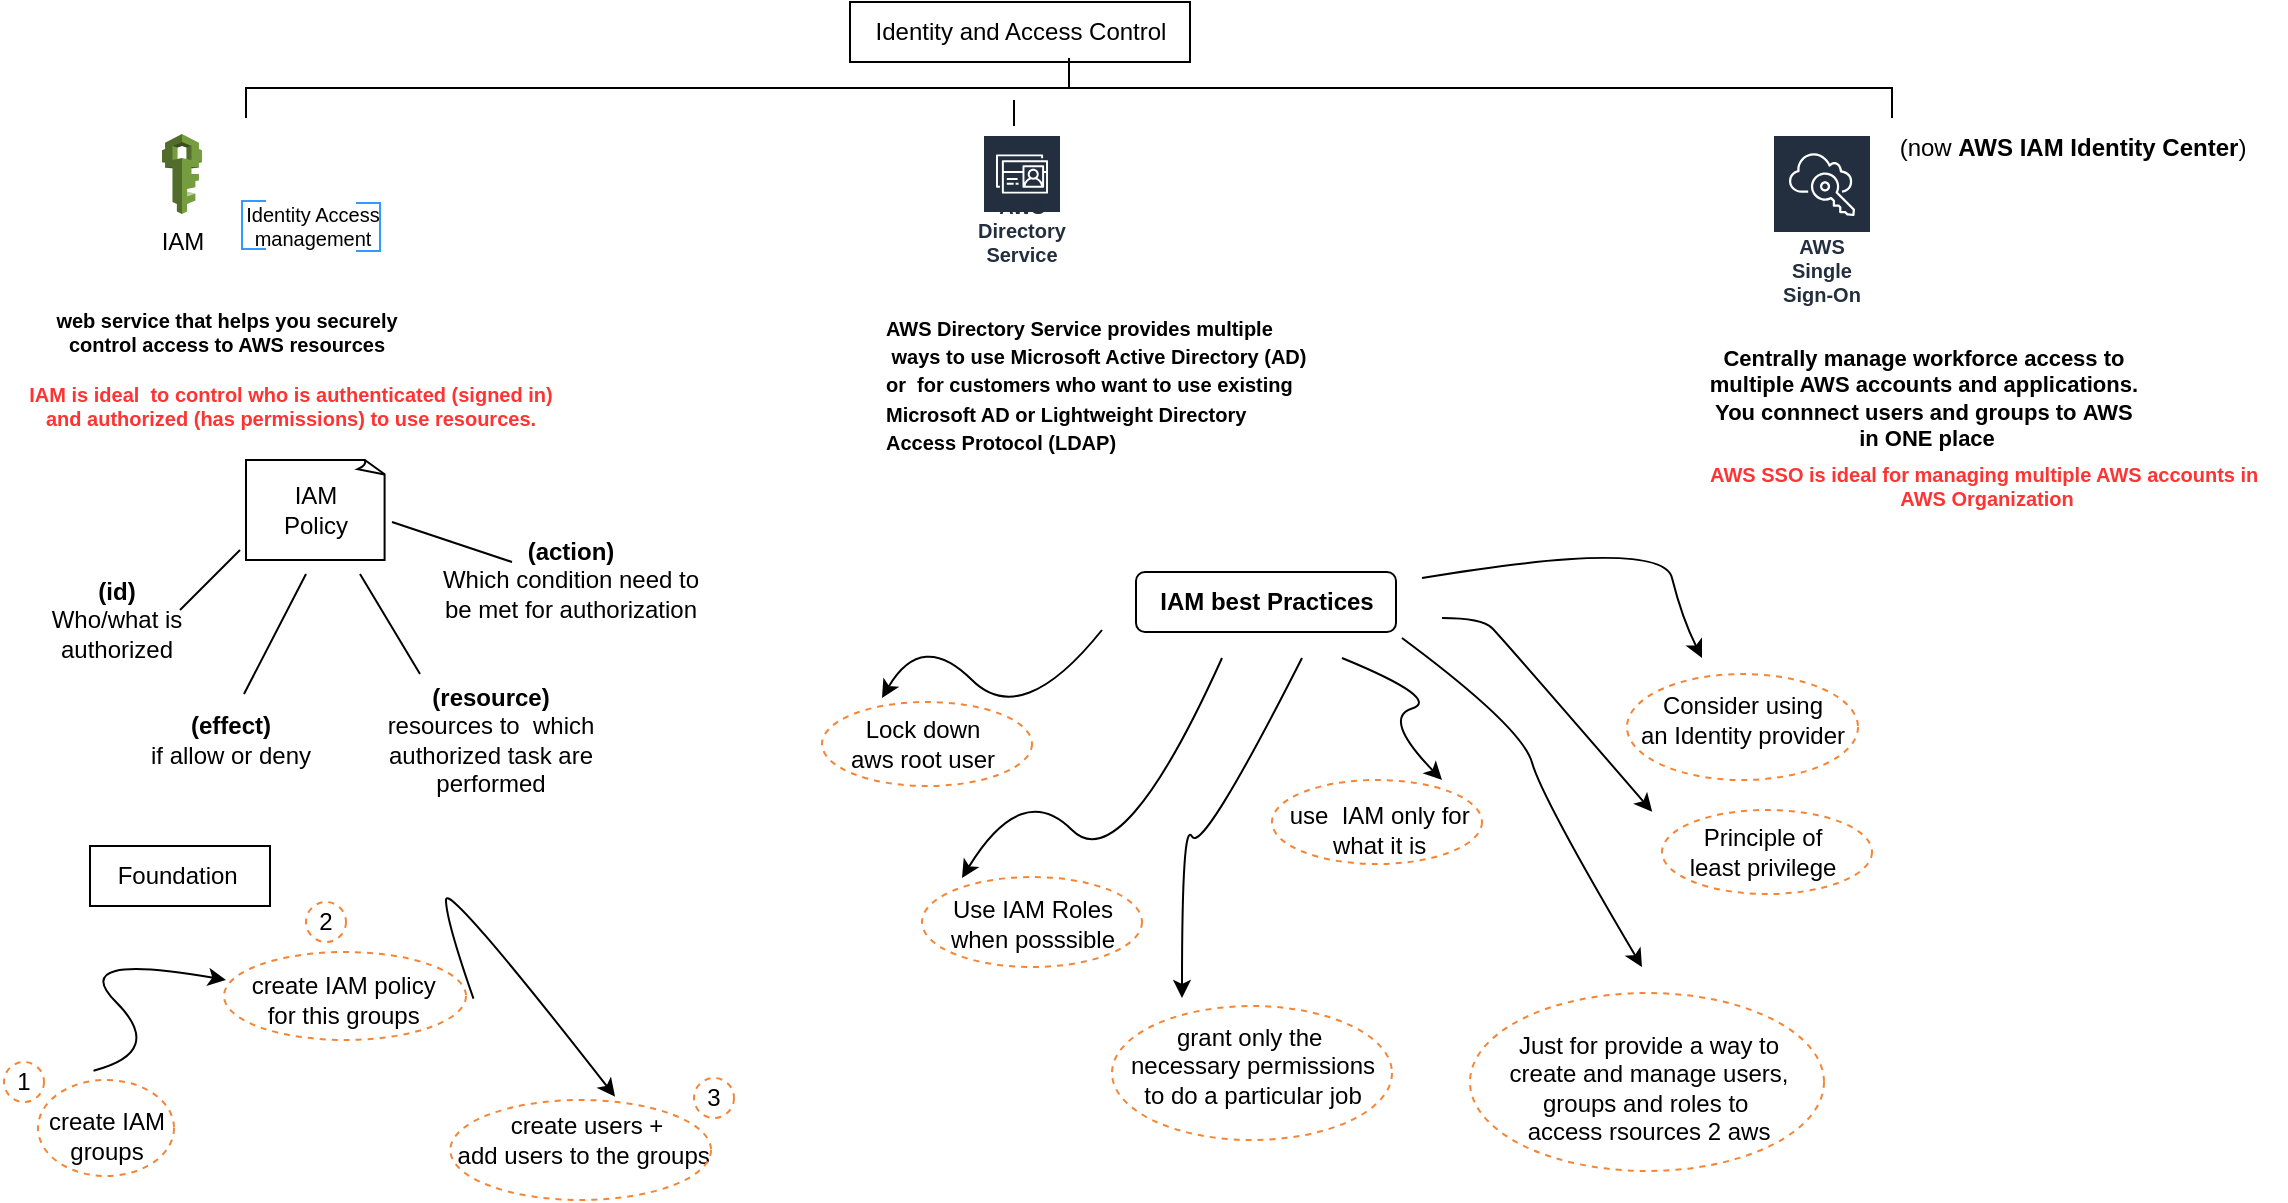 <mxfile version="20.2.2" type="github">
  <diagram id="OgJnFtuqC-TfCC11IxQE" name="Page-1">
    <mxGraphModel dx="916" dy="630" grid="1" gridSize="10" guides="1" tooltips="1" connect="1" arrows="1" fold="1" page="1" pageScale="1" pageWidth="1169" pageHeight="827" math="0" shadow="0">
      <root>
        <mxCell id="0" />
        <mxCell id="1" parent="0" />
        <mxCell id="KO169NFU9r2nEMWuAxQc-47" value="" style="group" parent="1" vertex="1" connectable="0">
          <mxGeometry x="242" y="571" width="150" height="50" as="geometry" />
        </mxCell>
        <mxCell id="KO169NFU9r2nEMWuAxQc-41" value="create users +&lt;br&gt;add users to the groups&amp;nbsp;" style="text;html=1;align=center;verticalAlign=middle;resizable=0;points=[];autosize=1;strokeColor=none;fillColor=none;fontSize=12;fontColor=#000000;" parent="KO169NFU9r2nEMWuAxQc-47" vertex="1">
          <mxGeometry x="-5.172" width="150" height="40" as="geometry" />
        </mxCell>
        <mxCell id="KO169NFU9r2nEMWuAxQc-44" value="" style="ellipse;whiteSpace=wrap;html=1;fontSize=12;fontColor=#000000;strokeColor=#F58534;fillColor=none;dashed=1;" parent="KO169NFU9r2nEMWuAxQc-47" vertex="1">
          <mxGeometry x="2.172" width="130.345" height="50" as="geometry" />
        </mxCell>
        <mxCell id="KO169NFU9r2nEMWuAxQc-45" value="" style="group" parent="1" vertex="1" connectable="0">
          <mxGeometry x="32" y="561" width="80" height="48" as="geometry" />
        </mxCell>
        <mxCell id="KO169NFU9r2nEMWuAxQc-39" value="create IAM &lt;br&gt;groups" style="text;html=1;align=center;verticalAlign=middle;resizable=0;points=[];autosize=1;strokeColor=none;fillColor=none;fontSize=12;fontColor=#000000;" parent="KO169NFU9r2nEMWuAxQc-45" vertex="1">
          <mxGeometry y="8" width="80" height="40" as="geometry" />
        </mxCell>
        <mxCell id="KO169NFU9r2nEMWuAxQc-42" value="" style="ellipse;whiteSpace=wrap;html=1;fontSize=12;fontColor=#000000;strokeColor=#F58534;fillColor=none;dashed=1;" parent="KO169NFU9r2nEMWuAxQc-45" vertex="1">
          <mxGeometry x="6" width="68" height="48" as="geometry" />
        </mxCell>
        <mxCell id="KO169NFU9r2nEMWuAxQc-6" value="&lt;font color=&quot;#000000&quot; style=&quot;&quot;&gt;&lt;span style=&quot;font-size: 12px;&quot;&gt;(now&amp;nbsp;&lt;b&gt;AWS IAM Identity Center&lt;/b&gt;&lt;/span&gt;&lt;span style=&quot;font-size: 12px;&quot;&gt;)&lt;/span&gt;&lt;/font&gt;" style="text;html=1;align=center;verticalAlign=middle;resizable=0;points=[];autosize=1;strokeColor=none;fillColor=none;fontSize=10;fontColor=#FF3333;" parent="1" vertex="1">
          <mxGeometry x="955" y="80" width="200" height="30" as="geometry" />
        </mxCell>
        <mxCell id="KO169NFU9r2nEMWuAxQc-1" value="Identity and Access Control" style="text;html=1;align=center;verticalAlign=middle;resizable=0;points=[];autosize=1;strokeColor=default;fillColor=none;" parent="1" vertex="1">
          <mxGeometry x="444" y="22" width="170" height="30" as="geometry" />
        </mxCell>
        <mxCell id="KO169NFU9r2nEMWuAxQc-5" value="&lt;font style=&quot;font-size: 10px;&quot;&gt;&lt;b style=&quot;&quot;&gt;AWS Directory Service provides multiple&lt;br&gt;&amp;nbsp;ways to use Microsoft Active Directory (AD) &lt;br&gt;or&amp;nbsp;&amp;nbsp;for customers who want to use existing &lt;br&gt;Microsoft AD or Lightweight Directory &lt;br&gt;Access Protocol (LDAP)&lt;/b&gt;&lt;/font&gt;" style="text;html=1;align=left;verticalAlign=middle;resizable=0;points=[];autosize=1;strokeColor=none;fillColor=none;" parent="1" vertex="1">
          <mxGeometry x="460" y="167.5" width="230" height="90" as="geometry" />
        </mxCell>
        <mxCell id="KO169NFU9r2nEMWuAxQc-12" value="&lt;div style=&quot;font-size: 11px;&quot;&gt;&lt;b&gt;&lt;font style=&quot;font-size: 11px;&quot;&gt;Centrally manage workforce access to&amp;nbsp;&lt;/font&gt;&lt;/b&gt;&lt;/div&gt;&lt;div style=&quot;font-size: 11px;&quot;&gt;&lt;b&gt;&lt;font style=&quot;font-size: 11px;&quot;&gt;multiple AWS accounts and applications.&amp;nbsp;&lt;/font&gt;&lt;/b&gt;&lt;/div&gt;&lt;div style=&quot;font-size: 11px;&quot;&gt;&lt;b&gt;&lt;font style=&quot;font-size: 11px;&quot;&gt;You connnect users and groups to&amp;nbsp;&lt;/font&gt;&lt;/b&gt;&lt;b style=&quot;background-color: initial;&quot;&gt;AWS&amp;nbsp;&lt;/b&gt;&lt;/div&gt;&lt;div style=&quot;font-size: 11px;&quot;&gt;&lt;b style=&quot;background-color: initial;&quot;&gt;in ONE place&lt;/b&gt;&lt;/div&gt;" style="text;html=1;align=center;verticalAlign=middle;resizable=0;points=[];autosize=1;strokeColor=none;fillColor=none;fontSize=12;fontColor=#000000;" parent="1" vertex="1">
          <mxGeometry x="862" y="184.5" width="240" height="70" as="geometry" />
        </mxCell>
        <mxCell id="KO169NFU9r2nEMWuAxQc-14" value="Identity Access&lt;br&gt;management" style="text;html=1;align=center;verticalAlign=middle;resizable=0;points=[];autosize=1;strokeColor=none;fillColor=none;fontSize=10;fontColor=#000000;" parent="1" vertex="1">
          <mxGeometry x="130" y="114" width="90" height="40" as="geometry" />
        </mxCell>
        <mxCell id="KO169NFU9r2nEMWuAxQc-17" value="" style="strokeWidth=1;html=1;shape=mxgraph.flowchart.annotation_1;align=left;pointerEvents=1;fontColor=#000033;fillColor=none;strokeColor=#3399FF;" parent="1" vertex="1">
          <mxGeometry x="140" y="121.5" width="12" height="24" as="geometry" />
        </mxCell>
        <mxCell id="KO169NFU9r2nEMWuAxQc-18" value="" style="strokeWidth=1;html=1;shape=mxgraph.flowchart.annotation_1;align=left;pointerEvents=1;fontColor=#000033;fillColor=none;direction=west;strokeColor=#3399FF;" parent="1" vertex="1">
          <mxGeometry x="197" y="122.5" width="12" height="24" as="geometry" />
        </mxCell>
        <mxCell id="KO169NFU9r2nEMWuAxQc-19" value="AWS SSO is ideal for managing multiple AWS accounts in&amp;nbsp;&lt;br&gt;AWS Organization" style="text;html=1;align=center;verticalAlign=middle;resizable=0;points=[];autosize=1;strokeColor=none;fillColor=none;fontSize=10;fontColor=#FF3333;fontStyle=1" parent="1" vertex="1">
          <mxGeometry x="862" y="244" width="300" height="40" as="geometry" />
        </mxCell>
        <mxCell id="KO169NFU9r2nEMWuAxQc-20" value="&lt;font color=&quot;#000000&quot;&gt;web service that helps you securely &lt;br&gt;control access to AWS resources&lt;/font&gt;" style="text;html=1;align=center;verticalAlign=middle;resizable=0;points=[];autosize=1;strokeColor=none;fillColor=none;fontSize=10;fontColor=#FF3333;fontStyle=1" parent="1" vertex="1">
          <mxGeometry x="37" y="166.5" width="190" height="40" as="geometry" />
        </mxCell>
        <mxCell id="KO169NFU9r2nEMWuAxQc-21" value="&lt;font color=&quot;#ff3333&quot;&gt;&lt;b&gt;IAM is ideal&amp;nbsp; to control&amp;nbsp;who is authenticated (signed in)&lt;br&gt;&amp;nbsp;and authorized (has permissions) to use resources.&amp;nbsp;&lt;/b&gt;&lt;/font&gt;" style="text;html=1;align=center;verticalAlign=middle;resizable=0;points=[];autosize=1;strokeColor=none;fillColor=none;fontSize=10;fontColor=#000000;" parent="1" vertex="1">
          <mxGeometry x="19" y="204" width="290" height="40" as="geometry" />
        </mxCell>
        <mxCell id="KO169NFU9r2nEMWuAxQc-24" value="IAM" style="outlineConnect=0;dashed=0;verticalLabelPosition=bottom;verticalAlign=top;align=center;html=1;shape=mxgraph.aws3.iam;fillColor=#759C3E;gradientColor=none;fontSize=12;fontColor=#000000;strokeColor=#000000;" parent="1" vertex="1">
          <mxGeometry x="100" y="88" width="20" height="40" as="geometry" />
        </mxCell>
        <mxCell id="KO169NFU9r2nEMWuAxQc-26" value="AWS Directory Service" style="sketch=0;outlineConnect=0;fontColor=#232F3E;gradientColor=none;strokeColor=#ffffff;fillColor=#232F3E;dashed=0;verticalLabelPosition=middle;verticalAlign=bottom;align=center;html=1;whiteSpace=wrap;fontSize=10;fontStyle=1;spacing=3;shape=mxgraph.aws4.productIcon;prIcon=mxgraph.aws4.directory_service;" parent="1" vertex="1">
          <mxGeometry x="510" y="88" width="40" height="70" as="geometry" />
        </mxCell>
        <mxCell id="KO169NFU9r2nEMWuAxQc-27" value="AWS Single Sign-On" style="sketch=0;outlineConnect=0;fontColor=#232F3E;gradientColor=none;strokeColor=#ffffff;fillColor=#232F3E;dashed=0;verticalLabelPosition=middle;verticalAlign=bottom;align=center;html=1;whiteSpace=wrap;fontSize=10;fontStyle=1;spacing=3;shape=mxgraph.aws4.productIcon;prIcon=mxgraph.aws4.single_sign_on;" parent="1" vertex="1">
          <mxGeometry x="905" y="88" width="50" height="90" as="geometry" />
        </mxCell>
        <mxCell id="KO169NFU9r2nEMWuAxQc-29" value="IAM&lt;br&gt;Policy" style="whiteSpace=wrap;html=1;shape=mxgraph.basic.document;fontSize=12;fontColor=#000000;strokeColor=#000000;fillColor=none;" parent="1" vertex="1">
          <mxGeometry x="142" y="251" width="70" height="50" as="geometry" />
        </mxCell>
        <mxCell id="KO169NFU9r2nEMWuAxQc-30" value="&lt;b&gt;(id)&lt;br&gt;&lt;/b&gt;Who/what is &lt;br&gt;authorized" style="text;html=1;align=center;verticalAlign=middle;resizable=0;points=[];autosize=1;strokeColor=none;fillColor=none;fontSize=12;fontColor=#000000;" parent="1" vertex="1">
          <mxGeometry x="32" y="301" width="90" height="60" as="geometry" />
        </mxCell>
        <mxCell id="KO169NFU9r2nEMWuAxQc-31" value="&lt;b&gt;(action)&lt;/b&gt;&lt;br&gt;Which condition need to &lt;br&gt;be met for authorization" style="text;html=1;align=center;verticalAlign=middle;resizable=0;points=[];autosize=1;strokeColor=none;fillColor=none;fontSize=12;fontColor=#000000;" parent="1" vertex="1">
          <mxGeometry x="229" y="281" width="150" height="60" as="geometry" />
        </mxCell>
        <mxCell id="KO169NFU9r2nEMWuAxQc-32" value="&lt;b&gt;(effect)&lt;/b&gt;&lt;br&gt;if allow or deny&lt;br&gt;" style="text;html=1;align=center;verticalAlign=middle;resizable=0;points=[];autosize=1;strokeColor=none;fillColor=none;fontSize=12;fontColor=#000000;" parent="1" vertex="1">
          <mxGeometry x="84" y="371" width="100" height="40" as="geometry" />
        </mxCell>
        <mxCell id="KO169NFU9r2nEMWuAxQc-33" value="&lt;b&gt;(resource)&lt;/b&gt;&lt;br&gt;resources to&amp;nbsp; which &lt;br&gt;authorized task are &lt;br&gt;performed" style="text;html=1;align=center;verticalAlign=middle;resizable=0;points=[];autosize=1;strokeColor=none;fillColor=none;fontSize=12;fontColor=#000000;" parent="1" vertex="1">
          <mxGeometry x="199" y="356" width="130" height="70" as="geometry" />
        </mxCell>
        <mxCell id="KO169NFU9r2nEMWuAxQc-34" value="" style="endArrow=none;html=1;rounded=0;fontSize=12;fontColor=#000000;" parent="1" edge="1">
          <mxGeometry width="50" height="50" relative="1" as="geometry">
            <mxPoint x="109" y="326" as="sourcePoint" />
            <mxPoint x="139" y="296" as="targetPoint" />
          </mxGeometry>
        </mxCell>
        <mxCell id="KO169NFU9r2nEMWuAxQc-35" value="" style="endArrow=none;html=1;rounded=0;fontSize=12;fontColor=#000000;" parent="1" edge="1">
          <mxGeometry width="50" height="50" relative="1" as="geometry">
            <mxPoint x="141" y="368" as="sourcePoint" />
            <mxPoint x="172" y="308" as="targetPoint" />
          </mxGeometry>
        </mxCell>
        <mxCell id="KO169NFU9r2nEMWuAxQc-36" value="" style="endArrow=none;html=1;rounded=0;fontSize=12;fontColor=#000000;" parent="1" edge="1">
          <mxGeometry width="50" height="50" relative="1" as="geometry">
            <mxPoint x="229" y="358" as="sourcePoint" />
            <mxPoint x="199" y="308" as="targetPoint" />
          </mxGeometry>
        </mxCell>
        <mxCell id="KO169NFU9r2nEMWuAxQc-37" value="" style="endArrow=none;html=1;rounded=0;fontSize=12;fontColor=#000000;" parent="1" edge="1">
          <mxGeometry width="50" height="50" relative="1" as="geometry">
            <mxPoint x="275" y="302" as="sourcePoint" />
            <mxPoint x="215" y="282" as="targetPoint" />
          </mxGeometry>
        </mxCell>
        <mxCell id="KO169NFU9r2nEMWuAxQc-38" value="Foundation&amp;nbsp;" style="text;html=1;align=center;verticalAlign=middle;resizable=0;points=[];autosize=1;strokeColor=#000000;fillColor=none;fontSize=12;fontColor=#000000;" parent="1" vertex="1">
          <mxGeometry x="64" y="444" width="90" height="30" as="geometry" />
        </mxCell>
        <mxCell id="KO169NFU9r2nEMWuAxQc-46" value="" style="group" parent="1" vertex="1" connectable="0">
          <mxGeometry x="131" y="497" width="121" height="44" as="geometry" />
        </mxCell>
        <mxCell id="KO169NFU9r2nEMWuAxQc-43" value="" style="ellipse;whiteSpace=wrap;html=1;fontSize=12;fontColor=#000000;strokeColor=#F58534;fillColor=none;dashed=1;" parent="KO169NFU9r2nEMWuAxQc-46" vertex="1">
          <mxGeometry width="121" height="44" as="geometry" />
        </mxCell>
        <mxCell id="KO169NFU9r2nEMWuAxQc-40" value="create IAM policy&amp;nbsp;&lt;br&gt;for this groups&amp;nbsp;" style="text;html=1;align=center;verticalAlign=middle;resizable=0;points=[];autosize=1;strokeColor=none;fillColor=none;fontSize=12;fontColor=#000000;" parent="KO169NFU9r2nEMWuAxQc-46" vertex="1">
          <mxGeometry x="1" y="4" width="120" height="40" as="geometry" />
        </mxCell>
        <mxCell id="KO169NFU9r2nEMWuAxQc-48" value="" style="curved=1;endArrow=classic;html=1;rounded=0;fontSize=12;fontColor=#000000;exitX=0.408;exitY=-0.097;exitDx=0;exitDy=0;exitPerimeter=0;" parent="1" source="KO169NFU9r2nEMWuAxQc-42" edge="1">
          <mxGeometry width="50" height="50" relative="1" as="geometry">
            <mxPoint x="52" y="547" as="sourcePoint" />
            <mxPoint x="132" y="511" as="targetPoint" />
            <Array as="points">
              <mxPoint x="102" y="547" />
              <mxPoint x="52" y="497" />
            </Array>
          </mxGeometry>
        </mxCell>
        <mxCell id="KO169NFU9r2nEMWuAxQc-49" value="" style="curved=1;endArrow=classic;html=1;rounded=0;fontSize=12;fontColor=#000000;exitX=0.408;exitY=-0.097;exitDx=0;exitDy=0;exitPerimeter=0;entryX=0.598;entryY=-0.041;entryDx=0;entryDy=0;entryPerimeter=0;" parent="1" target="KO169NFU9r2nEMWuAxQc-41" edge="1">
          <mxGeometry width="50" height="50" relative="1" as="geometry">
            <mxPoint x="255.74" y="520.34" as="sourcePoint" />
            <mxPoint x="321.996" y="474.996" as="targetPoint" />
            <Array as="points">
              <mxPoint x="242" y="481" />
              <mxPoint x="241.996" y="460.996" />
            </Array>
          </mxGeometry>
        </mxCell>
        <mxCell id="KO169NFU9r2nEMWuAxQc-50" value="1" style="ellipse;whiteSpace=wrap;html=1;aspect=fixed;dashed=1;fontSize=12;fontColor=#000000;strokeColor=#F58534;fillColor=none;" parent="1" vertex="1">
          <mxGeometry x="21" y="552" width="20" height="20" as="geometry" />
        </mxCell>
        <mxCell id="KO169NFU9r2nEMWuAxQc-55" value="2" style="ellipse;whiteSpace=wrap;html=1;aspect=fixed;dashed=1;fontSize=12;fontColor=#000000;strokeColor=#F58534;fillColor=none;" parent="1" vertex="1">
          <mxGeometry x="172" y="472" width="20" height="20" as="geometry" />
        </mxCell>
        <mxCell id="KO169NFU9r2nEMWuAxQc-57" value="3" style="ellipse;whiteSpace=wrap;html=1;aspect=fixed;dashed=1;fontSize=12;fontColor=#000000;strokeColor=#F58534;fillColor=none;" parent="1" vertex="1">
          <mxGeometry x="366" y="560" width="20" height="20" as="geometry" />
        </mxCell>
        <mxCell id="KO169NFU9r2nEMWuAxQc-60" value="" style="endArrow=none;html=1;rounded=0;fontSize=12;fontColor=#000000;" parent="1" edge="1">
          <mxGeometry width="50" height="50" relative="1" as="geometry">
            <mxPoint x="526" y="84" as="sourcePoint" />
            <mxPoint x="526" y="71" as="targetPoint" />
          </mxGeometry>
        </mxCell>
        <mxCell id="KO169NFU9r2nEMWuAxQc-61" value="&lt;b&gt;IAM best Practices&lt;/b&gt;" style="text;html=1;align=center;verticalAlign=middle;resizable=0;points=[];autosize=1;strokeColor=default;fillColor=none;fontSize=12;fontColor=#000000;rounded=1;" parent="1" vertex="1">
          <mxGeometry x="587" y="307" width="130" height="30" as="geometry" />
        </mxCell>
        <mxCell id="cayYK2lsRnTGkKL964Ff-11" value="" style="group" vertex="1" connectable="0" parent="1">
          <mxGeometry x="430" y="372" width="105" height="42" as="geometry" />
        </mxCell>
        <mxCell id="cayYK2lsRnTGkKL964Ff-1" value="Lock down&lt;br&gt;aws root user" style="text;html=1;align=center;verticalAlign=middle;resizable=0;points=[];autosize=1;strokeColor=none;fillColor=none;" vertex="1" parent="cayYK2lsRnTGkKL964Ff-11">
          <mxGeometry y="1" width="100" height="40" as="geometry" />
        </mxCell>
        <mxCell id="cayYK2lsRnTGkKL964Ff-8" value="" style="ellipse;whiteSpace=wrap;html=1;fillColor=none;dashed=1;strokeColor=#F58534;" vertex="1" parent="cayYK2lsRnTGkKL964Ff-11">
          <mxGeometry width="105" height="42" as="geometry" />
        </mxCell>
        <mxCell id="cayYK2lsRnTGkKL964Ff-12" value="" style="group" vertex="1" connectable="0" parent="1">
          <mxGeometry x="480" y="459.5" width="110" height="45" as="geometry" />
        </mxCell>
        <mxCell id="cayYK2lsRnTGkKL964Ff-2" value="Use IAM Roles &lt;br&gt;when posssible" style="text;html=1;align=center;verticalAlign=middle;resizable=0;points=[];autosize=1;strokeColor=none;fillColor=none;" vertex="1" parent="cayYK2lsRnTGkKL964Ff-12">
          <mxGeometry y="3" width="110" height="40" as="geometry" />
        </mxCell>
        <mxCell id="cayYK2lsRnTGkKL964Ff-9" value="" style="ellipse;whiteSpace=wrap;html=1;fillColor=none;dashed=1;strokeColor=#F58534;" vertex="1" parent="cayYK2lsRnTGkKL964Ff-12">
          <mxGeometry width="110" height="45" as="geometry" />
        </mxCell>
        <mxCell id="KO169NFU9r2nEMWuAxQc-58" value="" style="strokeWidth=1;html=1;shape=mxgraph.flowchart.annotation_2;align=left;labelPosition=right;pointerEvents=1;fontSize=12;fontColor=#000000;fillColor=none;direction=south;" parent="1" vertex="1">
          <mxGeometry x="142" y="50" width="823" height="30" as="geometry" />
        </mxCell>
        <mxCell id="cayYK2lsRnTGkKL964Ff-16" value="" style="group" vertex="1" connectable="0" parent="1">
          <mxGeometry x="850" y="426" width="105" height="42" as="geometry" />
        </mxCell>
        <mxCell id="cayYK2lsRnTGkKL964Ff-4" value="Principle of&lt;br&gt;least privilege" style="text;html=1;align=center;verticalAlign=middle;resizable=0;points=[];autosize=1;strokeColor=none;fillColor=none;" vertex="1" parent="cayYK2lsRnTGkKL964Ff-16">
          <mxGeometry y="1" width="100" height="40" as="geometry" />
        </mxCell>
        <mxCell id="cayYK2lsRnTGkKL964Ff-15" value="" style="ellipse;whiteSpace=wrap;html=1;fillColor=none;dashed=1;strokeColor=#F58534;" vertex="1" parent="cayYK2lsRnTGkKL964Ff-16">
          <mxGeometry width="105" height="42" as="geometry" />
        </mxCell>
        <mxCell id="cayYK2lsRnTGkKL964Ff-17" value="" style="group" vertex="1" connectable="0" parent="1">
          <mxGeometry x="825" y="358" width="130" height="53" as="geometry" />
        </mxCell>
        <mxCell id="cayYK2lsRnTGkKL964Ff-3" value="Consider using&lt;br&gt;an Identity provider" style="text;html=1;align=center;verticalAlign=middle;resizable=0;points=[];autosize=1;strokeColor=none;fillColor=none;" vertex="1" parent="cayYK2lsRnTGkKL964Ff-17">
          <mxGeometry y="3" width="130" height="40" as="geometry" />
        </mxCell>
        <mxCell id="cayYK2lsRnTGkKL964Ff-10" value="" style="ellipse;whiteSpace=wrap;html=1;fillColor=none;dashed=1;strokeColor=#F58534;" vertex="1" parent="cayYK2lsRnTGkKL964Ff-17">
          <mxGeometry x="7.5" width="115.5" height="53" as="geometry" />
        </mxCell>
        <mxCell id="cayYK2lsRnTGkKL964Ff-21" value="" style="group" vertex="1" connectable="0" parent="1">
          <mxGeometry x="754" y="517.5" width="177" height="89" as="geometry" />
        </mxCell>
        <mxCell id="cayYK2lsRnTGkKL964Ff-7" value="Just for provide a way to&lt;br&gt;create and manage users,&lt;br&gt;groups and roles to&amp;nbsp;&lt;br&gt;access rsources 2 aws" style="text;html=1;align=center;verticalAlign=middle;resizable=0;points=[];autosize=1;strokeColor=none;fillColor=none;" vertex="1" parent="cayYK2lsRnTGkKL964Ff-21">
          <mxGeometry x="8.5" y="12" width="160" height="70" as="geometry" />
        </mxCell>
        <mxCell id="cayYK2lsRnTGkKL964Ff-20" value="" style="ellipse;whiteSpace=wrap;html=1;fillColor=none;dashed=1;strokeColor=#F58534;" vertex="1" parent="cayYK2lsRnTGkKL964Ff-21">
          <mxGeometry width="177" height="89" as="geometry" />
        </mxCell>
        <mxCell id="cayYK2lsRnTGkKL964Ff-22" value="" style="group" vertex="1" connectable="0" parent="1">
          <mxGeometry x="570" y="524" width="150" height="67" as="geometry" />
        </mxCell>
        <mxCell id="cayYK2lsRnTGkKL964Ff-5" value="grant only the&amp;nbsp;&lt;br&gt;necessary permissions&lt;br&gt;to do a particular job" style="text;html=1;align=center;verticalAlign=middle;resizable=0;points=[];autosize=1;strokeColor=none;fillColor=none;" vertex="1" parent="cayYK2lsRnTGkKL964Ff-22">
          <mxGeometry width="150" height="60" as="geometry" />
        </mxCell>
        <mxCell id="cayYK2lsRnTGkKL964Ff-18" value="" style="ellipse;whiteSpace=wrap;html=1;fillColor=none;dashed=1;strokeColor=#F58534;" vertex="1" parent="cayYK2lsRnTGkKL964Ff-22">
          <mxGeometry x="5" width="140" height="67" as="geometry" />
        </mxCell>
        <mxCell id="cayYK2lsRnTGkKL964Ff-23" value="" style="group" vertex="1" connectable="0" parent="1">
          <mxGeometry x="650" y="411" width="120" height="45" as="geometry" />
        </mxCell>
        <mxCell id="cayYK2lsRnTGkKL964Ff-6" value="use&amp;nbsp; IAM only for&amp;nbsp;&lt;br&gt;what it is&amp;nbsp;" style="text;html=1;align=center;verticalAlign=middle;resizable=0;points=[];autosize=1;strokeColor=none;fillColor=none;" vertex="1" parent="cayYK2lsRnTGkKL964Ff-23">
          <mxGeometry y="5" width="120" height="40" as="geometry" />
        </mxCell>
        <mxCell id="cayYK2lsRnTGkKL964Ff-19" value="" style="ellipse;whiteSpace=wrap;html=1;fillColor=none;dashed=1;strokeColor=#F58534;" vertex="1" parent="cayYK2lsRnTGkKL964Ff-23">
          <mxGeometry x="5" width="105" height="42" as="geometry" />
        </mxCell>
        <mxCell id="cayYK2lsRnTGkKL964Ff-24" value="" style="curved=1;endArrow=classic;html=1;rounded=0;" edge="1" parent="1">
          <mxGeometry width="50" height="50" relative="1" as="geometry">
            <mxPoint x="570" y="336" as="sourcePoint" />
            <mxPoint x="460" y="370" as="targetPoint" />
            <Array as="points">
              <mxPoint x="530" y="386" />
              <mxPoint x="480" y="336" />
            </Array>
          </mxGeometry>
        </mxCell>
        <mxCell id="cayYK2lsRnTGkKL964Ff-25" value="" style="curved=1;endArrow=classic;html=1;rounded=0;" edge="1" parent="1">
          <mxGeometry width="50" height="50" relative="1" as="geometry">
            <mxPoint x="630" y="350" as="sourcePoint" />
            <mxPoint x="500" y="460" as="targetPoint" />
            <Array as="points">
              <mxPoint x="580" y="461" />
              <mxPoint x="530" y="411" />
            </Array>
          </mxGeometry>
        </mxCell>
        <mxCell id="cayYK2lsRnTGkKL964Ff-26" value="" style="curved=1;endArrow=classic;html=1;rounded=0;" edge="1" parent="1">
          <mxGeometry width="50" height="50" relative="1" as="geometry">
            <mxPoint x="670" y="350" as="sourcePoint" />
            <mxPoint x="610" y="520" as="targetPoint" />
            <Array as="points">
              <mxPoint x="620" y="448.5" />
              <mxPoint x="610" y="430" />
            </Array>
          </mxGeometry>
        </mxCell>
        <mxCell id="cayYK2lsRnTGkKL964Ff-27" value="" style="curved=1;endArrow=classic;html=1;rounded=0;" edge="1" parent="1">
          <mxGeometry width="50" height="50" relative="1" as="geometry">
            <mxPoint x="690" y="350" as="sourcePoint" />
            <mxPoint x="740" y="411" as="targetPoint" />
            <Array as="points">
              <mxPoint x="740" y="370.5" />
              <mxPoint x="710" y="380" />
            </Array>
          </mxGeometry>
        </mxCell>
        <mxCell id="cayYK2lsRnTGkKL964Ff-28" value="" style="curved=1;endArrow=classic;html=1;rounded=0;" edge="1" parent="1">
          <mxGeometry width="50" height="50" relative="1" as="geometry">
            <mxPoint x="720" y="340" as="sourcePoint" />
            <mxPoint x="840" y="504.5" as="targetPoint" />
            <Array as="points">
              <mxPoint x="780" y="384.5" />
              <mxPoint x="790" y="420" />
            </Array>
          </mxGeometry>
        </mxCell>
        <mxCell id="cayYK2lsRnTGkKL964Ff-29" value="" style="curved=1;endArrow=classic;html=1;rounded=0;entryX=-0.049;entryY=-0.004;entryDx=0;entryDy=0;entryPerimeter=0;" edge="1" parent="1" target="cayYK2lsRnTGkKL964Ff-4">
          <mxGeometry width="50" height="50" relative="1" as="geometry">
            <mxPoint x="740" y="330" as="sourcePoint" />
            <mxPoint x="820" y="424.5" as="targetPoint" />
            <Array as="points">
              <mxPoint x="760" y="330" />
              <mxPoint x="770" y="340" />
            </Array>
          </mxGeometry>
        </mxCell>
        <mxCell id="cayYK2lsRnTGkKL964Ff-30" value="" style="curved=1;endArrow=classic;html=1;rounded=0;" edge="1" parent="1">
          <mxGeometry width="50" height="50" relative="1" as="geometry">
            <mxPoint x="730" y="310" as="sourcePoint" />
            <mxPoint x="870" y="350" as="targetPoint" />
            <Array as="points">
              <mxPoint x="850" y="290" />
              <mxPoint x="860" y="330" />
            </Array>
          </mxGeometry>
        </mxCell>
      </root>
    </mxGraphModel>
  </diagram>
</mxfile>
